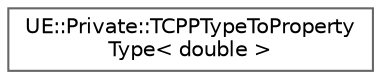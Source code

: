 digraph "Graphical Class Hierarchy"
{
 // INTERACTIVE_SVG=YES
 // LATEX_PDF_SIZE
  bgcolor="transparent";
  edge [fontname=Helvetica,fontsize=10,labelfontname=Helvetica,labelfontsize=10];
  node [fontname=Helvetica,fontsize=10,shape=box,height=0.2,width=0.4];
  rankdir="LR";
  Node0 [id="Node000000",label="UE::Private::TCPPTypeToProperty\lType\< double \>",height=0.2,width=0.4,color="grey40", fillcolor="white", style="filled",URL="$d6/db9/structUE_1_1Private_1_1TCPPTypeToPropertyType_3_01double_01_4.html",tooltip=" "];
}
